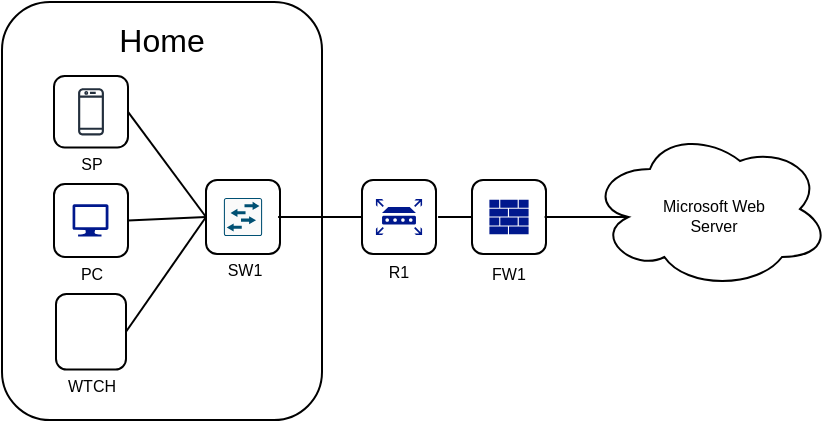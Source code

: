 <mxfile version="20.3.6" type="github">
  <diagram id="QFk-_Qz-x-1u4cPOWnII" name="Page-1">
    <mxGraphModel dx="1072" dy="560" grid="0" gridSize="10" guides="1" tooltips="1" connect="1" arrows="1" fold="1" page="0" pageScale="1" pageWidth="850" pageHeight="1100" math="0" shadow="0">
      <root>
        <mxCell id="0" />
        <mxCell id="1" parent="0" />
        <mxCell id="eTu6Dxj8rVDCNpOhjEmF-1" value="" style="rounded=1;whiteSpace=wrap;html=1;hachureGap=4;" vertex="1" parent="1">
          <mxGeometry x="-61" y="139" width="160" height="209" as="geometry" />
        </mxCell>
        <mxCell id="eTu6Dxj8rVDCNpOhjEmF-2" value="Home" style="text;strokeColor=none;fillColor=none;html=1;align=center;verticalAlign=middle;whiteSpace=wrap;rounded=0;hachureGap=4;fontSize=16;" vertex="1" parent="1">
          <mxGeometry x="-11" y="143" width="60" height="30" as="geometry" />
        </mxCell>
        <mxCell id="eTu6Dxj8rVDCNpOhjEmF-9" value="" style="group" vertex="1" connectable="0" parent="1">
          <mxGeometry x="-35" y="176" width="37" height="54" as="geometry" />
        </mxCell>
        <mxCell id="eTu6Dxj8rVDCNpOhjEmF-3" value="" style="rounded=1;whiteSpace=wrap;html=1;hachureGap=4;fontSize=16;" vertex="1" parent="eTu6Dxj8rVDCNpOhjEmF-9">
          <mxGeometry width="37" height="35.775" as="geometry" />
        </mxCell>
        <mxCell id="eTu6Dxj8rVDCNpOhjEmF-4" value="SP" style="text;strokeColor=none;fillColor=none;html=1;align=center;verticalAlign=middle;whiteSpace=wrap;rounded=0;hachureGap=4;fontSize=8;" vertex="1" parent="eTu6Dxj8rVDCNpOhjEmF-9">
          <mxGeometry x="0.755" y="33.75" width="36.245" height="20.25" as="geometry" />
        </mxCell>
        <mxCell id="eTu6Dxj8rVDCNpOhjEmF-6" value="" style="sketch=0;outlineConnect=0;fontColor=#232F3E;gradientColor=none;fillColor=#232F3D;strokeColor=none;dashed=0;verticalLabelPosition=bottom;verticalAlign=top;align=center;html=1;fontSize=12;fontStyle=0;aspect=fixed;pointerEvents=1;shape=mxgraph.aws4.mobile_client;rounded=1;hachureGap=4;" vertex="1" parent="eTu6Dxj8rVDCNpOhjEmF-9">
          <mxGeometry x="12.04" y="5.59" width="12.93" height="24.6" as="geometry" />
        </mxCell>
        <mxCell id="eTu6Dxj8rVDCNpOhjEmF-10" value="" style="group;fontSize=8;" vertex="1" connectable="0" parent="1">
          <mxGeometry x="-35" y="230" width="37" height="55" as="geometry" />
        </mxCell>
        <mxCell id="eTu6Dxj8rVDCNpOhjEmF-11" value="" style="rounded=1;whiteSpace=wrap;html=1;hachureGap=4;fontSize=16;" vertex="1" parent="eTu6Dxj8rVDCNpOhjEmF-10">
          <mxGeometry width="37" height="36.438" as="geometry" />
        </mxCell>
        <mxCell id="eTu6Dxj8rVDCNpOhjEmF-12" value="PC" style="text;strokeColor=none;fillColor=none;html=1;align=center;verticalAlign=middle;whiteSpace=wrap;rounded=0;hachureGap=4;fontSize=8;" vertex="1" parent="eTu6Dxj8rVDCNpOhjEmF-10">
          <mxGeometry x="0.755" y="34.375" width="36.245" height="20.625" as="geometry" />
        </mxCell>
        <mxCell id="eTu6Dxj8rVDCNpOhjEmF-7" value="" style="sketch=0;aspect=fixed;pointerEvents=1;shadow=0;dashed=0;html=1;strokeColor=none;labelPosition=center;verticalLabelPosition=bottom;verticalAlign=top;align=center;fillColor=#00188D;shape=mxgraph.azure.computer;rounded=1;hachureGap=4;fontSize=13;" vertex="1" parent="eTu6Dxj8rVDCNpOhjEmF-10">
          <mxGeometry x="9.272" y="10.141" width="17.96" height="16.163" as="geometry" />
        </mxCell>
        <mxCell id="eTu6Dxj8rVDCNpOhjEmF-13" value="" style="group" vertex="1" connectable="0" parent="1">
          <mxGeometry x="-34" y="285" width="35" height="57" as="geometry" />
        </mxCell>
        <mxCell id="eTu6Dxj8rVDCNpOhjEmF-14" value="" style="rounded=1;whiteSpace=wrap;html=1;hachureGap=4;fontSize=16;" vertex="1" parent="eTu6Dxj8rVDCNpOhjEmF-13">
          <mxGeometry width="35" height="37.762" as="geometry" />
        </mxCell>
        <mxCell id="eTu6Dxj8rVDCNpOhjEmF-15" value="WTCH" style="text;strokeColor=none;fillColor=none;html=1;align=center;verticalAlign=middle;whiteSpace=wrap;rounded=0;hachureGap=4;fontSize=8;" vertex="1" parent="eTu6Dxj8rVDCNpOhjEmF-13">
          <mxGeometry x="0.714" y="35.625" width="34.286" height="21.375" as="geometry" />
        </mxCell>
        <mxCell id="eTu6Dxj8rVDCNpOhjEmF-8" value="" style="shape=image;html=1;verticalAlign=top;verticalLabelPosition=bottom;labelBackgroundColor=#ffffff;imageAspect=0;aspect=fixed;image=https://cdn4.iconfinder.com/data/icons/48-bubbles/48/36.Watch-128.png;rounded=1;hachureGap=4;fontSize=13;" vertex="1" parent="eTu6Dxj8rVDCNpOhjEmF-13">
          <mxGeometry x="5.02" y="6.4" width="24.97" height="24.97" as="geometry" />
        </mxCell>
        <mxCell id="eTu6Dxj8rVDCNpOhjEmF-49" value="" style="group" vertex="1" connectable="0" parent="1">
          <mxGeometry x="41" y="228" width="37" height="50" as="geometry" />
        </mxCell>
        <mxCell id="eTu6Dxj8rVDCNpOhjEmF-47" value="" style="rounded=1;whiteSpace=wrap;html=1;hachureGap=4;fontSize=16;" vertex="1" parent="eTu6Dxj8rVDCNpOhjEmF-49">
          <mxGeometry width="37" height="37" as="geometry" />
        </mxCell>
        <mxCell id="eTu6Dxj8rVDCNpOhjEmF-46" value="" style="sketch=0;points=[[0.015,0.015,0],[0.985,0.015,0],[0.985,0.985,0],[0.015,0.985,0],[0.25,0,0],[0.5,0,0],[0.75,0,0],[1,0.25,0],[1,0.5,0],[1,0.75,0],[0.75,1,0],[0.5,1,0],[0.25,1,0],[0,0.75,0],[0,0.5,0],[0,0.25,0]];verticalLabelPosition=bottom;html=1;verticalAlign=top;aspect=fixed;align=center;pointerEvents=1;shape=mxgraph.cisco19.rect;prIcon=l2_switch;fillColor=#FAFAFA;strokeColor=#005073;rounded=1;hachureGap=4;fontSize=8;" vertex="1" parent="eTu6Dxj8rVDCNpOhjEmF-49">
          <mxGeometry x="8.94" y="8.94" width="19.12" height="19.12" as="geometry" />
        </mxCell>
        <mxCell id="eTu6Dxj8rVDCNpOhjEmF-48" value="SW1" style="text;strokeColor=none;fillColor=none;html=1;align=center;verticalAlign=middle;whiteSpace=wrap;rounded=0;hachureGap=4;fontSize=8;" vertex="1" parent="eTu6Dxj8rVDCNpOhjEmF-49">
          <mxGeometry x="8.94" y="39" width="21" height="11" as="geometry" />
        </mxCell>
        <mxCell id="eTu6Dxj8rVDCNpOhjEmF-50" value="" style="group" vertex="1" connectable="0" parent="1">
          <mxGeometry x="119" y="228" width="37" height="52" as="geometry" />
        </mxCell>
        <mxCell id="eTu6Dxj8rVDCNpOhjEmF-40" value="R1" style="text;strokeColor=none;fillColor=none;html=1;align=center;verticalAlign=middle;whiteSpace=wrap;rounded=0;hachureGap=4;fontSize=8;" vertex="1" parent="eTu6Dxj8rVDCNpOhjEmF-50">
          <mxGeometry x="8.25" y="39" width="20.5" height="13" as="geometry" />
        </mxCell>
        <mxCell id="eTu6Dxj8rVDCNpOhjEmF-21" value="" style="rounded=1;whiteSpace=wrap;html=1;hachureGap=4;fontSize=16;" vertex="1" parent="eTu6Dxj8rVDCNpOhjEmF-50">
          <mxGeometry width="37" height="37" as="geometry" />
        </mxCell>
        <mxCell id="eTu6Dxj8rVDCNpOhjEmF-39" value="" style="sketch=0;aspect=fixed;pointerEvents=1;shadow=0;dashed=0;html=1;strokeColor=none;labelPosition=center;verticalLabelPosition=bottom;verticalAlign=top;align=center;fillColor=#00188D;shape=mxgraph.mscae.enterprise.router;rounded=1;hachureGap=4;fontSize=8;" vertex="1" parent="eTu6Dxj8rVDCNpOhjEmF-50">
          <mxGeometry x="6.96" y="9.5" width="23.08" height="18" as="geometry" />
        </mxCell>
        <mxCell id="eTu6Dxj8rVDCNpOhjEmF-52" value="" style="edgeStyle=none;orthogonalLoop=1;jettySize=auto;html=1;rounded=0;fontSize=8;endArrow=none;startSize=14;endSize=14;sourcePerimeterSpacing=8;targetPerimeterSpacing=8;curved=1;strokeColor=default;endFill=0;exitX=1;exitY=0.5;exitDx=0;exitDy=0;entryX=0;entryY=0.5;entryDx=0;entryDy=0;" edge="1" parent="1" source="eTu6Dxj8rVDCNpOhjEmF-3" target="eTu6Dxj8rVDCNpOhjEmF-47">
          <mxGeometry width="120" relative="1" as="geometry">
            <mxPoint x="21" y="373.381" as="sourcePoint" />
            <mxPoint x="56" y="318" as="targetPoint" />
            <Array as="points" />
          </mxGeometry>
        </mxCell>
        <mxCell id="eTu6Dxj8rVDCNpOhjEmF-53" value="" style="edgeStyle=none;orthogonalLoop=1;jettySize=auto;html=1;rounded=0;fontSize=8;endArrow=none;startSize=14;endSize=14;sourcePerimeterSpacing=8;targetPerimeterSpacing=8;curved=1;strokeColor=default;endFill=0;exitX=1;exitY=0.5;exitDx=0;exitDy=0;entryX=0;entryY=0.5;entryDx=0;entryDy=0;" edge="1" parent="1" source="eTu6Dxj8rVDCNpOhjEmF-11" target="eTu6Dxj8rVDCNpOhjEmF-47">
          <mxGeometry width="120" relative="1" as="geometry">
            <mxPoint x="8" y="245.998" as="sourcePoint" />
            <mxPoint x="47" y="300.61" as="targetPoint" />
            <Array as="points" />
          </mxGeometry>
        </mxCell>
        <mxCell id="eTu6Dxj8rVDCNpOhjEmF-54" value="" style="edgeStyle=none;orthogonalLoop=1;jettySize=auto;html=1;rounded=0;fontSize=8;endArrow=none;startSize=14;endSize=14;sourcePerimeterSpacing=8;targetPerimeterSpacing=8;curved=1;strokeColor=default;endFill=0;exitX=1;exitY=0.5;exitDx=0;exitDy=0;entryX=0;entryY=0.5;entryDx=0;entryDy=0;" edge="1" parent="1" source="eTu6Dxj8rVDCNpOhjEmF-14" target="eTu6Dxj8rVDCNpOhjEmF-47">
          <mxGeometry width="120" relative="1" as="geometry">
            <mxPoint x="12" y="258.219" as="sourcePoint" />
            <mxPoint x="51" y="258.5" as="targetPoint" />
            <Array as="points" />
          </mxGeometry>
        </mxCell>
        <mxCell id="eTu6Dxj8rVDCNpOhjEmF-55" value="" style="group" vertex="1" connectable="0" parent="1">
          <mxGeometry x="174" y="228" width="37" height="52" as="geometry" />
        </mxCell>
        <mxCell id="eTu6Dxj8rVDCNpOhjEmF-43" value="" style="rounded=1;whiteSpace=wrap;html=1;hachureGap=4;fontSize=16;" vertex="1" parent="eTu6Dxj8rVDCNpOhjEmF-55">
          <mxGeometry width="37" height="37" as="geometry" />
        </mxCell>
        <mxCell id="eTu6Dxj8rVDCNpOhjEmF-44" value="" style="sketch=0;aspect=fixed;pointerEvents=1;shadow=0;dashed=0;html=1;strokeColor=none;labelPosition=center;verticalLabelPosition=bottom;verticalAlign=top;align=center;fillColor=#00188D;shape=mxgraph.mscae.enterprise.firewall;rounded=1;hachureGap=4;fontSize=8;" vertex="1" parent="eTu6Dxj8rVDCNpOhjEmF-55">
          <mxGeometry x="8.7" y="9.88" width="19.6" height="17.25" as="geometry" />
        </mxCell>
        <mxCell id="eTu6Dxj8rVDCNpOhjEmF-45" value="FW1" style="text;strokeColor=none;fillColor=none;html=1;align=center;verticalAlign=middle;whiteSpace=wrap;rounded=0;hachureGap=4;fontSize=8;" vertex="1" parent="eTu6Dxj8rVDCNpOhjEmF-55">
          <mxGeometry x="8" y="41" width="21" height="11" as="geometry" />
        </mxCell>
        <mxCell id="eTu6Dxj8rVDCNpOhjEmF-58" value="" style="ellipse;shape=cloud;whiteSpace=wrap;html=1;rounded=1;hachureGap=4;fontSize=8;" vertex="1" parent="1">
          <mxGeometry x="233" y="202.5" width="120" height="80" as="geometry" />
        </mxCell>
        <mxCell id="eTu6Dxj8rVDCNpOhjEmF-59" style="edgeStyle=none;curved=1;rounded=0;orthogonalLoop=1;jettySize=auto;html=1;entryX=0;entryY=0.5;entryDx=0;entryDy=0;strokeColor=default;fontSize=8;endArrow=none;endFill=0;startSize=14;endSize=14;sourcePerimeterSpacing=8;targetPerimeterSpacing=8;" edge="1" parent="1" source="eTu6Dxj8rVDCNpOhjEmF-46" target="eTu6Dxj8rVDCNpOhjEmF-21">
          <mxGeometry relative="1" as="geometry" />
        </mxCell>
        <mxCell id="eTu6Dxj8rVDCNpOhjEmF-60" style="edgeStyle=none;curved=1;rounded=0;orthogonalLoop=1;jettySize=auto;html=1;entryX=0;entryY=0.5;entryDx=0;entryDy=0;strokeColor=default;fontSize=8;endArrow=none;endFill=0;startSize=14;endSize=14;sourcePerimeterSpacing=8;targetPerimeterSpacing=8;" edge="1" parent="1" source="eTu6Dxj8rVDCNpOhjEmF-39" target="eTu6Dxj8rVDCNpOhjEmF-43">
          <mxGeometry relative="1" as="geometry" />
        </mxCell>
        <mxCell id="eTu6Dxj8rVDCNpOhjEmF-61" style="edgeStyle=none;curved=1;rounded=0;orthogonalLoop=1;jettySize=auto;html=1;entryX=0.16;entryY=0.55;entryDx=0;entryDy=0;entryPerimeter=0;strokeColor=default;fontSize=8;endArrow=none;endFill=0;startSize=14;endSize=14;sourcePerimeterSpacing=8;targetPerimeterSpacing=8;" edge="1" parent="1" source="eTu6Dxj8rVDCNpOhjEmF-44" target="eTu6Dxj8rVDCNpOhjEmF-58">
          <mxGeometry relative="1" as="geometry" />
        </mxCell>
        <mxCell id="eTu6Dxj8rVDCNpOhjEmF-62" value="Microsoft Web Server" style="text;strokeColor=none;fillColor=none;html=1;align=center;verticalAlign=middle;whiteSpace=wrap;rounded=0;hachureGap=4;fontSize=8;" vertex="1" parent="1">
          <mxGeometry x="265" y="230.5" width="60" height="30" as="geometry" />
        </mxCell>
      </root>
    </mxGraphModel>
  </diagram>
</mxfile>
